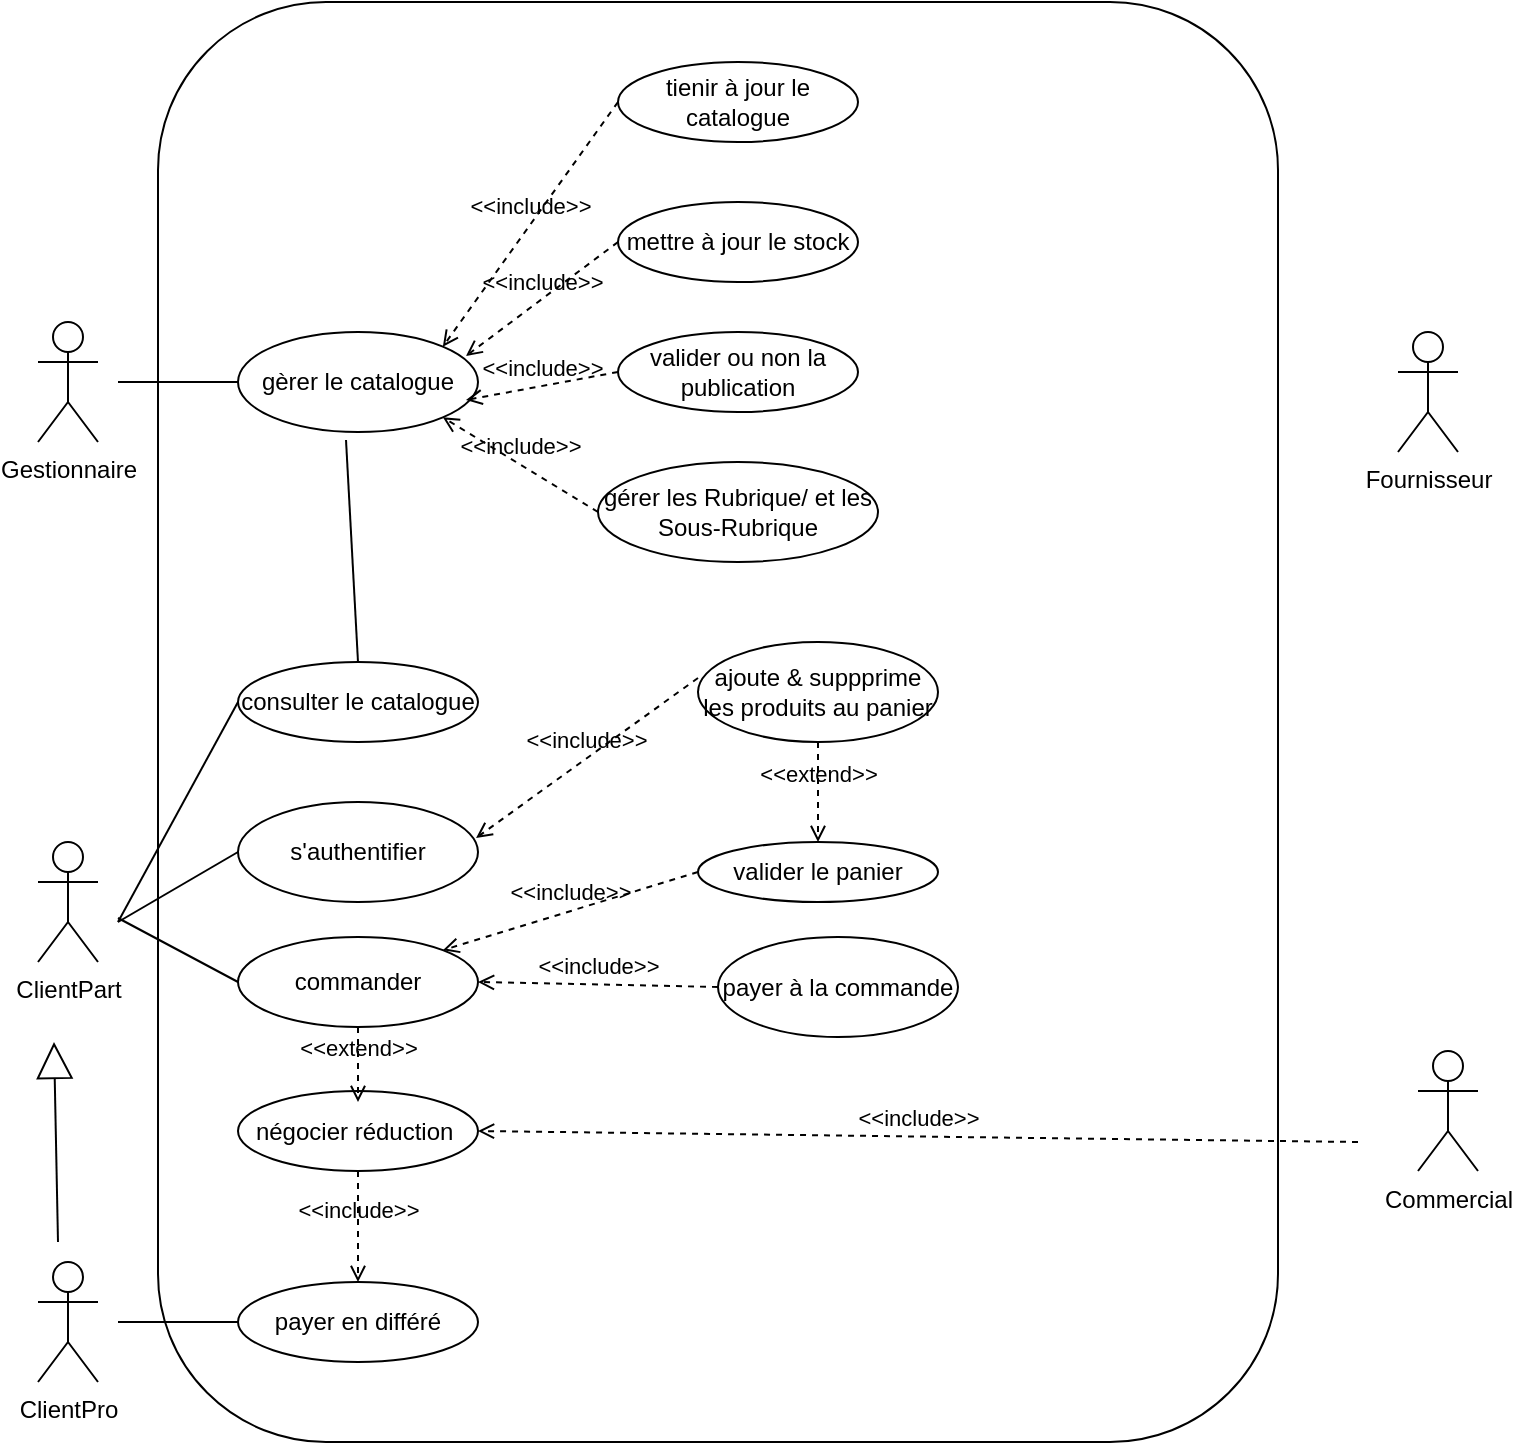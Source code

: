 <mxfile version="21.3.2" type="device">
  <diagram id="pze-fyEqW_TRKqn_PzG0" name="CasUtilisation">
    <mxGraphModel dx="843" dy="824" grid="1" gridSize="10" guides="1" tooltips="1" connect="1" arrows="1" fold="1" page="1" pageScale="1" pageWidth="1654" pageHeight="1169" math="0" shadow="0">
      <root>
        <mxCell id="0" />
        <mxCell id="1" parent="0" />
        <mxCell id="KHIV_E6sAUDtYiVpuEqP-6" value="" style="rounded=1;whiteSpace=wrap;html=1;" parent="1" vertex="1">
          <mxGeometry x="140" y="40" width="560" height="720" as="geometry" />
        </mxCell>
        <mxCell id="3adsNOBP7ekYY6Xp1bf1-1" value="Gestionnaire" style="shape=umlActor;verticalLabelPosition=bottom;verticalAlign=top;html=1;outlineConnect=0;rounded=1;" parent="1" vertex="1">
          <mxGeometry x="80" y="200" width="30" height="60" as="geometry" />
        </mxCell>
        <mxCell id="KHIV_E6sAUDtYiVpuEqP-1" value="&lt;font style=&quot;vertical-align: inherit;&quot;&gt;&lt;font style=&quot;vertical-align: inherit;&quot;&gt;ClientPro&lt;/font&gt;&lt;/font&gt;" style="shape=umlActor;verticalLabelPosition=bottom;verticalAlign=top;html=1;outlineConnect=0;rounded=1;" parent="1" vertex="1">
          <mxGeometry x="80" y="670" width="30" height="60" as="geometry" />
        </mxCell>
        <mxCell id="KHIV_E6sAUDtYiVpuEqP-2" value="&lt;font style=&quot;vertical-align: inherit;&quot;&gt;&lt;font style=&quot;vertical-align: inherit;&quot;&gt;ClientPart&lt;/font&gt;&lt;/font&gt;" style="shape=umlActor;verticalLabelPosition=bottom;verticalAlign=top;html=1;outlineConnect=0;rounded=1;" parent="1" vertex="1">
          <mxGeometry x="80" y="460" width="30" height="60" as="geometry" />
        </mxCell>
        <mxCell id="KHIV_E6sAUDtYiVpuEqP-3" value="&lt;font style=&quot;vertical-align: inherit;&quot;&gt;&lt;font style=&quot;vertical-align: inherit;&quot;&gt;Fournisseur&lt;/font&gt;&lt;/font&gt;" style="shape=umlActor;verticalLabelPosition=bottom;verticalAlign=top;html=1;outlineConnect=0;rounded=1;" parent="1" vertex="1">
          <mxGeometry x="760" y="205" width="30" height="60" as="geometry" />
        </mxCell>
        <mxCell id="KHIV_E6sAUDtYiVpuEqP-5" value="&lt;font style=&quot;vertical-align: inherit;&quot;&gt;&lt;font style=&quot;vertical-align: inherit;&quot;&gt;Commercial&lt;/font&gt;&lt;/font&gt;" style="shape=umlActor;verticalLabelPosition=bottom;verticalAlign=top;html=1;outlineConnect=0;rounded=1;" parent="1" vertex="1">
          <mxGeometry x="770" y="564.5" width="30" height="60" as="geometry" />
        </mxCell>
        <mxCell id="KHIV_E6sAUDtYiVpuEqP-8" value="tienir à jour le catalogue" style="ellipse;whiteSpace=wrap;html=1;" parent="1" vertex="1">
          <mxGeometry x="370" y="70" width="120" height="40" as="geometry" />
        </mxCell>
        <mxCell id="KHIV_E6sAUDtYiVpuEqP-10" value="mettre à jour le stock" style="ellipse;whiteSpace=wrap;html=1;" parent="1" vertex="1">
          <mxGeometry x="370" y="140" width="120" height="40" as="geometry" />
        </mxCell>
        <mxCell id="KHIV_E6sAUDtYiVpuEqP-11" value="valider ou non la publication" style="ellipse;whiteSpace=wrap;html=1;" parent="1" vertex="1">
          <mxGeometry x="370" y="205" width="120" height="40" as="geometry" />
        </mxCell>
        <mxCell id="KHIV_E6sAUDtYiVpuEqP-12" value="gérer les Rubrique/ et les Sous-Rubrique" style="ellipse;whiteSpace=wrap;html=1;" parent="1" vertex="1">
          <mxGeometry x="360" y="270" width="140" height="50" as="geometry" />
        </mxCell>
        <mxCell id="KHIV_E6sAUDtYiVpuEqP-17" value="commander" style="ellipse;whiteSpace=wrap;html=1;" parent="1" vertex="1">
          <mxGeometry x="180" y="507.5" width="120" height="45" as="geometry" />
        </mxCell>
        <mxCell id="KHIV_E6sAUDtYiVpuEqP-20" value="payer à la commande" style="ellipse;whiteSpace=wrap;html=1;" parent="1" vertex="1">
          <mxGeometry x="420" y="507.5" width="120" height="50" as="geometry" />
        </mxCell>
        <mxCell id="KHIV_E6sAUDtYiVpuEqP-22" value="payer en différé" style="ellipse;whiteSpace=wrap;html=1;" parent="1" vertex="1">
          <mxGeometry x="180" y="680" width="120" height="40" as="geometry" />
        </mxCell>
        <mxCell id="KHIV_E6sAUDtYiVpuEqP-23" value="négocier réduction&amp;nbsp;" style="ellipse;whiteSpace=wrap;html=1;" parent="1" vertex="1">
          <mxGeometry x="180" y="584.5" width="120" height="40" as="geometry" />
        </mxCell>
        <mxCell id="2otm62RsPidl6l0ntMlZ-1" value="&lt;font style=&quot;vertical-align: inherit;&quot;&gt;&lt;font style=&quot;vertical-align: inherit;&quot;&gt;gèrer le catalogue&lt;/font&gt;&lt;/font&gt;" style="ellipse;whiteSpace=wrap;html=1;" vertex="1" parent="1">
          <mxGeometry x="180" y="205" width="120" height="50" as="geometry" />
        </mxCell>
        <mxCell id="2otm62RsPidl6l0ntMlZ-2" value="" style="endArrow=none;html=1;rounded=0;entryX=0;entryY=0.5;entryDx=0;entryDy=0;" edge="1" parent="1" target="2otm62RsPidl6l0ntMlZ-1">
          <mxGeometry width="50" height="50" relative="1" as="geometry">
            <mxPoint x="120" y="230" as="sourcePoint" />
            <mxPoint x="810" y="320" as="targetPoint" />
          </mxGeometry>
        </mxCell>
        <mxCell id="2otm62RsPidl6l0ntMlZ-3" value="&amp;lt;&amp;lt;include&amp;gt;&amp;gt;" style="html=1;verticalAlign=bottom;labelBackgroundColor=none;endArrow=open;endFill=0;dashed=1;rounded=0;entryX=1;entryY=0;entryDx=0;entryDy=0;exitX=0;exitY=0.5;exitDx=0;exitDy=0;" edge="1" parent="1" source="KHIV_E6sAUDtYiVpuEqP-8" target="2otm62RsPidl6l0ntMlZ-1">
          <mxGeometry width="160" relative="1" as="geometry">
            <mxPoint x="730" y="430" as="sourcePoint" />
            <mxPoint x="890" y="430" as="targetPoint" />
          </mxGeometry>
        </mxCell>
        <mxCell id="2otm62RsPidl6l0ntMlZ-4" value="&amp;lt;&amp;lt;include&amp;gt;&amp;gt;" style="html=1;verticalAlign=bottom;labelBackgroundColor=none;endArrow=open;endFill=0;dashed=1;rounded=0;exitX=0;exitY=0.5;exitDx=0;exitDy=0;entryX=0.95;entryY=0.24;entryDx=0;entryDy=0;entryPerimeter=0;" edge="1" parent="1" source="KHIV_E6sAUDtYiVpuEqP-10" target="2otm62RsPidl6l0ntMlZ-1">
          <mxGeometry width="160" relative="1" as="geometry">
            <mxPoint x="730" y="430" as="sourcePoint" />
            <mxPoint x="890" y="430" as="targetPoint" />
          </mxGeometry>
        </mxCell>
        <mxCell id="2otm62RsPidl6l0ntMlZ-5" value="&amp;lt;&amp;lt;include&amp;gt;&amp;gt;" style="html=1;verticalAlign=bottom;labelBackgroundColor=none;endArrow=open;endFill=0;dashed=1;rounded=0;exitX=0;exitY=0.5;exitDx=0;exitDy=0;entryX=0.95;entryY=0.68;entryDx=0;entryDy=0;entryPerimeter=0;" edge="1" parent="1" source="KHIV_E6sAUDtYiVpuEqP-11" target="2otm62RsPidl6l0ntMlZ-1">
          <mxGeometry width="160" relative="1" as="geometry">
            <mxPoint x="730" y="430" as="sourcePoint" />
            <mxPoint x="320" y="230" as="targetPoint" />
          </mxGeometry>
        </mxCell>
        <mxCell id="2otm62RsPidl6l0ntMlZ-6" value="&amp;lt;&amp;lt;include&amp;gt;&amp;gt;" style="html=1;verticalAlign=bottom;labelBackgroundColor=none;endArrow=open;endFill=0;dashed=1;rounded=0;exitX=0;exitY=0.5;exitDx=0;exitDy=0;entryX=1;entryY=1;entryDx=0;entryDy=0;" edge="1" parent="1" source="KHIV_E6sAUDtYiVpuEqP-12" target="2otm62RsPidl6l0ntMlZ-1">
          <mxGeometry width="160" relative="1" as="geometry">
            <mxPoint x="730" y="430" as="sourcePoint" />
            <mxPoint x="890" y="430" as="targetPoint" />
          </mxGeometry>
        </mxCell>
        <mxCell id="2otm62RsPidl6l0ntMlZ-8" value="" style="endArrow=none;html=1;rounded=0;entryX=0;entryY=0.5;entryDx=0;entryDy=0;" edge="1" parent="1" target="KHIV_E6sAUDtYiVpuEqP-17">
          <mxGeometry width="50" height="50" relative="1" as="geometry">
            <mxPoint x="120" y="498" as="sourcePoint" />
            <mxPoint x="830" y="410" as="targetPoint" />
          </mxGeometry>
        </mxCell>
        <mxCell id="2otm62RsPidl6l0ntMlZ-11" value="" style="endArrow=none;html=1;rounded=0;entryX=0;entryY=0.5;entryDx=0;entryDy=0;" edge="1" parent="1" target="KHIV_E6sAUDtYiVpuEqP-22">
          <mxGeometry width="50" height="50" relative="1" as="geometry">
            <mxPoint x="120" y="700" as="sourcePoint" />
            <mxPoint x="830" y="410" as="targetPoint" />
          </mxGeometry>
        </mxCell>
        <mxCell id="2otm62RsPidl6l0ntMlZ-12" value="&lt;font style=&quot;vertical-align: inherit;&quot;&gt;&lt;font style=&quot;vertical-align: inherit;&quot;&gt;consulter le catalogue&lt;/font&gt;&lt;/font&gt;" style="ellipse;whiteSpace=wrap;html=1;" vertex="1" parent="1">
          <mxGeometry x="180" y="370" width="120" height="40" as="geometry" />
        </mxCell>
        <mxCell id="2otm62RsPidl6l0ntMlZ-13" value="" style="endArrow=none;html=1;rounded=0;entryX=0;entryY=0.5;entryDx=0;entryDy=0;" edge="1" parent="1" target="2otm62RsPidl6l0ntMlZ-12">
          <mxGeometry width="50" height="50" relative="1" as="geometry">
            <mxPoint x="120" y="500" as="sourcePoint" />
            <mxPoint x="430" y="400" as="targetPoint" />
          </mxGeometry>
        </mxCell>
        <mxCell id="2otm62RsPidl6l0ntMlZ-14" value="" style="endArrow=none;html=1;rounded=0;entryX=0.45;entryY=1.08;entryDx=0;entryDy=0;entryPerimeter=0;exitX=0.5;exitY=0;exitDx=0;exitDy=0;" edge="1" parent="1" source="2otm62RsPidl6l0ntMlZ-12" target="2otm62RsPidl6l0ntMlZ-1">
          <mxGeometry width="50" height="50" relative="1" as="geometry">
            <mxPoint x="380" y="450" as="sourcePoint" />
            <mxPoint x="430" y="400" as="targetPoint" />
          </mxGeometry>
        </mxCell>
        <mxCell id="2otm62RsPidl6l0ntMlZ-15" value="s&#39;authentifier" style="ellipse;whiteSpace=wrap;html=1;" vertex="1" parent="1">
          <mxGeometry x="180" y="440" width="120" height="50" as="geometry" />
        </mxCell>
        <mxCell id="2otm62RsPidl6l0ntMlZ-16" value="" style="endArrow=none;html=1;rounded=0;entryX=0;entryY=0.5;entryDx=0;entryDy=0;" edge="1" parent="1" target="2otm62RsPidl6l0ntMlZ-15">
          <mxGeometry width="50" height="50" relative="1" as="geometry">
            <mxPoint x="120" y="500" as="sourcePoint" />
            <mxPoint x="430" y="400" as="targetPoint" />
          </mxGeometry>
        </mxCell>
        <mxCell id="2otm62RsPidl6l0ntMlZ-17" value="ajoute &amp;amp; suppprime les produits au panier" style="ellipse;whiteSpace=wrap;html=1;" vertex="1" parent="1">
          <mxGeometry x="410" y="360" width="120" height="50" as="geometry" />
        </mxCell>
        <mxCell id="2otm62RsPidl6l0ntMlZ-22" value="" style="endArrow=block;endSize=16;endFill=0;html=1;rounded=0;" edge="1" parent="1">
          <mxGeometry width="160" relative="1" as="geometry">
            <mxPoint x="90" y="660" as="sourcePoint" />
            <mxPoint x="88" y="560" as="targetPoint" />
          </mxGeometry>
        </mxCell>
        <mxCell id="2otm62RsPidl6l0ntMlZ-23" value="&amp;lt;&amp;lt;include&amp;gt;&amp;gt;" style="html=1;verticalAlign=bottom;labelBackgroundColor=none;endArrow=open;endFill=0;dashed=1;rounded=0;exitX=0;exitY=0.36;exitDx=0;exitDy=0;entryX=0.992;entryY=0.36;entryDx=0;entryDy=0;entryPerimeter=0;exitPerimeter=0;" edge="1" parent="1" source="2otm62RsPidl6l0ntMlZ-17" target="2otm62RsPidl6l0ntMlZ-15">
          <mxGeometry width="160" relative="1" as="geometry">
            <mxPoint x="370" y="305" as="sourcePoint" />
            <mxPoint x="292" y="258" as="targetPoint" />
          </mxGeometry>
        </mxCell>
        <mxCell id="2otm62RsPidl6l0ntMlZ-24" value="&amp;lt;&amp;lt;include&amp;gt;&amp;gt;" style="html=1;verticalAlign=bottom;labelBackgroundColor=none;endArrow=open;endFill=0;dashed=1;rounded=0;exitX=0;exitY=0.5;exitDx=0;exitDy=0;entryX=1;entryY=0;entryDx=0;entryDy=0;" edge="1" parent="1" source="2otm62RsPidl6l0ntMlZ-30" target="KHIV_E6sAUDtYiVpuEqP-17">
          <mxGeometry width="160" relative="1" as="geometry">
            <mxPoint x="390" y="468" as="sourcePoint" />
            <mxPoint x="309" y="468" as="targetPoint" />
          </mxGeometry>
        </mxCell>
        <mxCell id="2otm62RsPidl6l0ntMlZ-25" value="&amp;lt;&amp;lt;include&amp;gt;&amp;gt;" style="html=1;verticalAlign=bottom;labelBackgroundColor=none;endArrow=open;endFill=0;dashed=1;rounded=0;exitX=0;exitY=0.5;exitDx=0;exitDy=0;" edge="1" parent="1" source="KHIV_E6sAUDtYiVpuEqP-20">
          <mxGeometry width="160" relative="1" as="geometry">
            <mxPoint x="390" y="468" as="sourcePoint" />
            <mxPoint x="300" y="530" as="targetPoint" />
          </mxGeometry>
        </mxCell>
        <mxCell id="2otm62RsPidl6l0ntMlZ-27" value="&amp;lt;&amp;lt;include&amp;gt;&amp;gt;" style="html=1;verticalAlign=bottom;labelBackgroundColor=none;endArrow=open;endFill=0;dashed=1;rounded=0;entryX=1;entryY=0.5;entryDx=0;entryDy=0;" edge="1" parent="1" target="KHIV_E6sAUDtYiVpuEqP-23">
          <mxGeometry width="160" relative="1" as="geometry">
            <mxPoint x="740" y="610" as="sourcePoint" />
            <mxPoint x="310" y="540" as="targetPoint" />
          </mxGeometry>
        </mxCell>
        <mxCell id="2otm62RsPidl6l0ntMlZ-29" value="&amp;lt;&amp;lt;extend&amp;gt;&amp;gt;" style="html=1;verticalAlign=bottom;labelBackgroundColor=none;endArrow=open;endFill=0;dashed=1;rounded=0;exitX=0.5;exitY=1;exitDx=0;exitDy=0;" edge="1" parent="1" source="KHIV_E6sAUDtYiVpuEqP-17">
          <mxGeometry width="160" relative="1" as="geometry">
            <mxPoint x="290" y="420" as="sourcePoint" />
            <mxPoint x="240" y="590" as="targetPoint" />
          </mxGeometry>
        </mxCell>
        <mxCell id="2otm62RsPidl6l0ntMlZ-30" value="valider le panier" style="ellipse;whiteSpace=wrap;html=1;" vertex="1" parent="1">
          <mxGeometry x="410" y="460" width="120" height="30" as="geometry" />
        </mxCell>
        <mxCell id="2otm62RsPidl6l0ntMlZ-31" value="&amp;lt;&amp;lt;extend&amp;gt;&amp;gt;" style="html=1;verticalAlign=bottom;labelBackgroundColor=none;endArrow=open;endFill=0;dashed=1;rounded=0;entryX=0.5;entryY=0;entryDx=0;entryDy=0;exitX=0.5;exitY=1;exitDx=0;exitDy=0;" edge="1" parent="1" source="2otm62RsPidl6l0ntMlZ-17" target="2otm62RsPidl6l0ntMlZ-30">
          <mxGeometry width="160" relative="1" as="geometry">
            <mxPoint x="250" y="635" as="sourcePoint" />
            <mxPoint x="250" y="690" as="targetPoint" />
          </mxGeometry>
        </mxCell>
        <mxCell id="2otm62RsPidl6l0ntMlZ-32" value="&amp;lt;&amp;lt;include&amp;gt;&amp;gt;" style="html=1;verticalAlign=bottom;labelBackgroundColor=none;endArrow=open;endFill=0;dashed=1;rounded=0;exitX=0.5;exitY=1;exitDx=0;exitDy=0;entryX=0.5;entryY=0;entryDx=0;entryDy=0;" edge="1" parent="1" source="KHIV_E6sAUDtYiVpuEqP-23" target="KHIV_E6sAUDtYiVpuEqP-22">
          <mxGeometry width="160" relative="1" as="geometry">
            <mxPoint x="420" y="485" as="sourcePoint" />
            <mxPoint x="293" y="527" as="targetPoint" />
          </mxGeometry>
        </mxCell>
      </root>
    </mxGraphModel>
  </diagram>
</mxfile>

